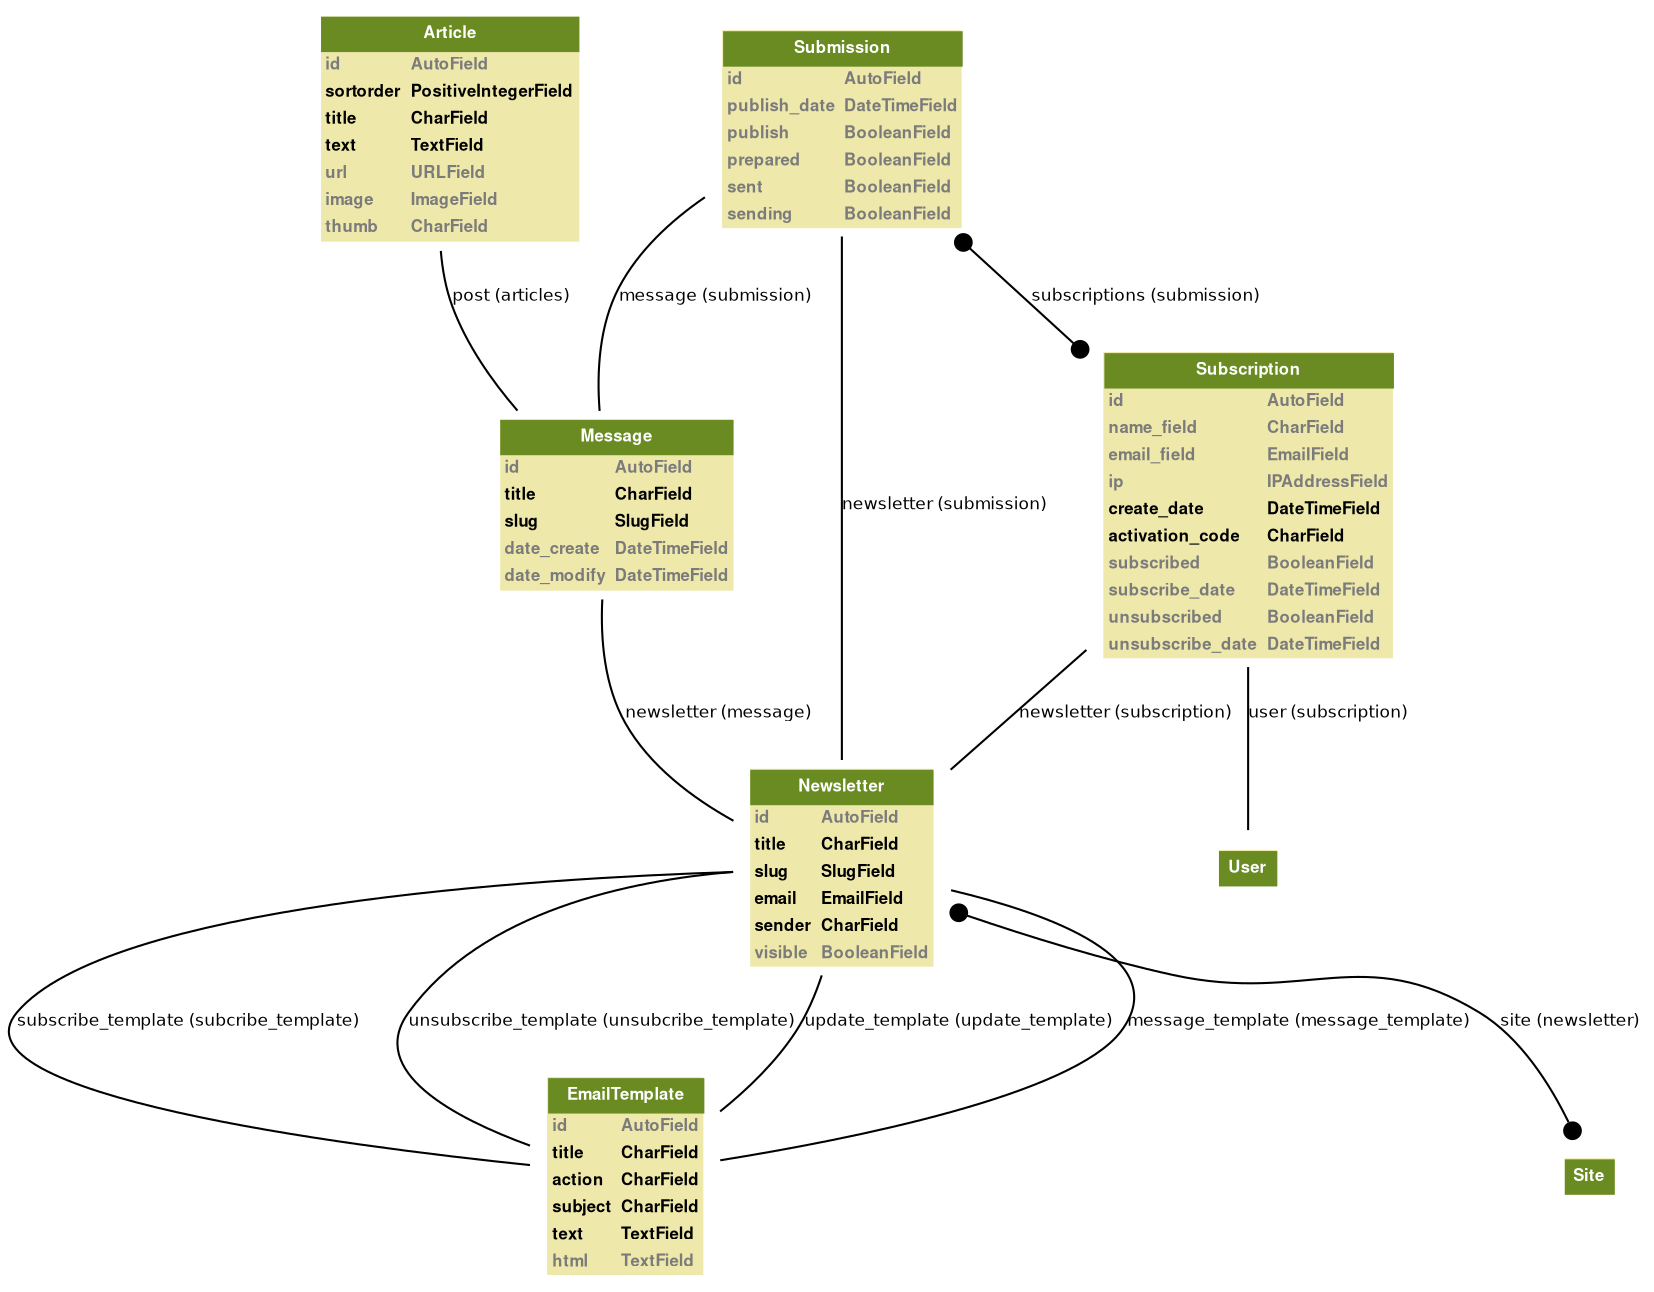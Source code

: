 
digraph name {
  fontname = "Helvetica"
  fontsize = 8

  node [
    fontname = "Helvetica"
    fontsize = 8
    shape = "plaintext"
  ]
  edge [
    fontname = "Helvetica"
    fontsize = 8
  ]




    newsletter_models_EmailTemplate [label=<
    <TABLE BGCOLOR="palegoldenrod" BORDER="0" CELLBORDER="0" CELLSPACING="0">
     <TR><TD COLSPAN="2" CELLPADDING="4" ALIGN="CENTER" BGCOLOR="olivedrab4"
     ><FONT FACE="Helvetica Bold" COLOR="white"
     >EmailTemplate</FONT></TD></TR>
    
        
        <TR><TD ALIGN="LEFT" BORDER="0"
        ><FONT COLOR="#7B7B7B" FACE="Helvetica Bold">id</FONT
        ></TD>
        <TD ALIGN="LEFT"
        ><FONT COLOR="#7B7B7B" FACE="Helvetica Bold">AutoField</FONT
        ></TD></TR>
        
        <TR><TD ALIGN="LEFT" BORDER="0"
        ><FONT FACE="Helvetica Bold">title</FONT
        ></TD>
        <TD ALIGN="LEFT"
        ><FONT FACE="Helvetica Bold">CharField</FONT
        ></TD></TR>
        
        <TR><TD ALIGN="LEFT" BORDER="0"
        ><FONT FACE="Helvetica Bold">action</FONT
        ></TD>
        <TD ALIGN="LEFT"
        ><FONT FACE="Helvetica Bold">CharField</FONT
        ></TD></TR>
        
        <TR><TD ALIGN="LEFT" BORDER="0"
        ><FONT FACE="Helvetica Bold">subject</FONT
        ></TD>
        <TD ALIGN="LEFT"
        ><FONT FACE="Helvetica Bold">CharField</FONT
        ></TD></TR>
        
        <TR><TD ALIGN="LEFT" BORDER="0"
        ><FONT FACE="Helvetica Bold">text</FONT
        ></TD>
        <TD ALIGN="LEFT"
        ><FONT FACE="Helvetica Bold">TextField</FONT
        ></TD></TR>
        
        <TR><TD ALIGN="LEFT" BORDER="0"
        ><FONT COLOR="#7B7B7B" FACE="Helvetica Bold">html</FONT
        ></TD>
        <TD ALIGN="LEFT"
        ><FONT COLOR="#7B7B7B" FACE="Helvetica Bold">TextField</FONT
        ></TD></TR>
        
    
    </TABLE>
    >]

    newsletter_models_Newsletter [label=<
    <TABLE BGCOLOR="palegoldenrod" BORDER="0" CELLBORDER="0" CELLSPACING="0">
     <TR><TD COLSPAN="2" CELLPADDING="4" ALIGN="CENTER" BGCOLOR="olivedrab4"
     ><FONT FACE="Helvetica Bold" COLOR="white"
     >Newsletter</FONT></TD></TR>
    
        
        <TR><TD ALIGN="LEFT" BORDER="0"
        ><FONT COLOR="#7B7B7B" FACE="Helvetica Bold">id</FONT
        ></TD>
        <TD ALIGN="LEFT"
        ><FONT COLOR="#7B7B7B" FACE="Helvetica Bold">AutoField</FONT
        ></TD></TR>
        
        <TR><TD ALIGN="LEFT" BORDER="0"
        ><FONT FACE="Helvetica Bold">title</FONT
        ></TD>
        <TD ALIGN="LEFT"
        ><FONT FACE="Helvetica Bold">CharField</FONT
        ></TD></TR>
        
        <TR><TD ALIGN="LEFT" BORDER="0"
        ><FONT FACE="Helvetica Bold">slug</FONT
        ></TD>
        <TD ALIGN="LEFT"
        ><FONT FACE="Helvetica Bold">SlugField</FONT
        ></TD></TR>
        
        <TR><TD ALIGN="LEFT" BORDER="0"
        ><FONT FACE="Helvetica Bold">email</FONT
        ></TD>
        <TD ALIGN="LEFT"
        ><FONT FACE="Helvetica Bold">EmailField</FONT
        ></TD></TR>
        
        <TR><TD ALIGN="LEFT" BORDER="0"
        ><FONT FACE="Helvetica Bold">sender</FONT
        ></TD>
        <TD ALIGN="LEFT"
        ><FONT FACE="Helvetica Bold">CharField</FONT
        ></TD></TR>
        
        <TR><TD ALIGN="LEFT" BORDER="0"
        ><FONT COLOR="#7B7B7B" FACE="Helvetica Bold">visible</FONT
        ></TD>
        <TD ALIGN="LEFT"
        ><FONT COLOR="#7B7B7B" FACE="Helvetica Bold">BooleanField</FONT
        ></TD></TR>
        
    
    </TABLE>
    >]

    newsletter_models_Subscription [label=<
    <TABLE BGCOLOR="palegoldenrod" BORDER="0" CELLBORDER="0" CELLSPACING="0">
     <TR><TD COLSPAN="2" CELLPADDING="4" ALIGN="CENTER" BGCOLOR="olivedrab4"
     ><FONT FACE="Helvetica Bold" COLOR="white"
     >Subscription</FONT></TD></TR>
    
        
        <TR><TD ALIGN="LEFT" BORDER="0"
        ><FONT COLOR="#7B7B7B" FACE="Helvetica Bold">id</FONT
        ></TD>
        <TD ALIGN="LEFT"
        ><FONT COLOR="#7B7B7B" FACE="Helvetica Bold">AutoField</FONT
        ></TD></TR>
        
        <TR><TD ALIGN="LEFT" BORDER="0"
        ><FONT COLOR="#7B7B7B" FACE="Helvetica Bold">name_field</FONT
        ></TD>
        <TD ALIGN="LEFT"
        ><FONT COLOR="#7B7B7B" FACE="Helvetica Bold">CharField</FONT
        ></TD></TR>
        
        <TR><TD ALIGN="LEFT" BORDER="0"
        ><FONT COLOR="#7B7B7B" FACE="Helvetica Bold">email_field</FONT
        ></TD>
        <TD ALIGN="LEFT"
        ><FONT COLOR="#7B7B7B" FACE="Helvetica Bold">EmailField</FONT
        ></TD></TR>
        
        <TR><TD ALIGN="LEFT" BORDER="0"
        ><FONT COLOR="#7B7B7B" FACE="Helvetica Bold">ip</FONT
        ></TD>
        <TD ALIGN="LEFT"
        ><FONT COLOR="#7B7B7B" FACE="Helvetica Bold">IPAddressField</FONT
        ></TD></TR>
        
        <TR><TD ALIGN="LEFT" BORDER="0"
        ><FONT FACE="Helvetica Bold">create_date</FONT
        ></TD>
        <TD ALIGN="LEFT"
        ><FONT FACE="Helvetica Bold">DateTimeField</FONT
        ></TD></TR>
        
        <TR><TD ALIGN="LEFT" BORDER="0"
        ><FONT FACE="Helvetica Bold">activation_code</FONT
        ></TD>
        <TD ALIGN="LEFT"
        ><FONT FACE="Helvetica Bold">CharField</FONT
        ></TD></TR>
        
        <TR><TD ALIGN="LEFT" BORDER="0"
        ><FONT COLOR="#7B7B7B" FACE="Helvetica Bold">subscribed</FONT
        ></TD>
        <TD ALIGN="LEFT"
        ><FONT COLOR="#7B7B7B" FACE="Helvetica Bold">BooleanField</FONT
        ></TD></TR>
        
        <TR><TD ALIGN="LEFT" BORDER="0"
        ><FONT COLOR="#7B7B7B" FACE="Helvetica Bold">subscribe_date</FONT
        ></TD>
        <TD ALIGN="LEFT"
        ><FONT COLOR="#7B7B7B" FACE="Helvetica Bold">DateTimeField</FONT
        ></TD></TR>
        
        <TR><TD ALIGN="LEFT" BORDER="0"
        ><FONT COLOR="#7B7B7B" FACE="Helvetica Bold">unsubscribed</FONT
        ></TD>
        <TD ALIGN="LEFT"
        ><FONT COLOR="#7B7B7B" FACE="Helvetica Bold">BooleanField</FONT
        ></TD></TR>
        
        <TR><TD ALIGN="LEFT" BORDER="0"
        ><FONT COLOR="#7B7B7B" FACE="Helvetica Bold">unsubscribe_date</FONT
        ></TD>
        <TD ALIGN="LEFT"
        ><FONT COLOR="#7B7B7B" FACE="Helvetica Bold">DateTimeField</FONT
        ></TD></TR>
        
    
    </TABLE>
    >]

    newsletter_models_Article [label=<
    <TABLE BGCOLOR="palegoldenrod" BORDER="0" CELLBORDER="0" CELLSPACING="0">
     <TR><TD COLSPAN="2" CELLPADDING="4" ALIGN="CENTER" BGCOLOR="olivedrab4"
     ><FONT FACE="Helvetica Bold" COLOR="white"
     >Article</FONT></TD></TR>
    
        
        <TR><TD ALIGN="LEFT" BORDER="0"
        ><FONT COLOR="#7B7B7B" FACE="Helvetica Bold">id</FONT
        ></TD>
        <TD ALIGN="LEFT"
        ><FONT COLOR="#7B7B7B" FACE="Helvetica Bold">AutoField</FONT
        ></TD></TR>
        
        <TR><TD ALIGN="LEFT" BORDER="0"
        ><FONT FACE="Helvetica Bold">sortorder</FONT
        ></TD>
        <TD ALIGN="LEFT"
        ><FONT FACE="Helvetica Bold">PositiveIntegerField</FONT
        ></TD></TR>
        
        <TR><TD ALIGN="LEFT" BORDER="0"
        ><FONT FACE="Helvetica Bold">title</FONT
        ></TD>
        <TD ALIGN="LEFT"
        ><FONT FACE="Helvetica Bold">CharField</FONT
        ></TD></TR>
        
        <TR><TD ALIGN="LEFT" BORDER="0"
        ><FONT FACE="Helvetica Bold">text</FONT
        ></TD>
        <TD ALIGN="LEFT"
        ><FONT FACE="Helvetica Bold">TextField</FONT
        ></TD></TR>
        
        <TR><TD ALIGN="LEFT" BORDER="0"
        ><FONT COLOR="#7B7B7B" FACE="Helvetica Bold">url</FONT
        ></TD>
        <TD ALIGN="LEFT"
        ><FONT COLOR="#7B7B7B" FACE="Helvetica Bold">URLField</FONT
        ></TD></TR>
        
        <TR><TD ALIGN="LEFT" BORDER="0"
        ><FONT COLOR="#7B7B7B" FACE="Helvetica Bold">image</FONT
        ></TD>
        <TD ALIGN="LEFT"
        ><FONT COLOR="#7B7B7B" FACE="Helvetica Bold">ImageField</FONT
        ></TD></TR>
        
        <TR><TD ALIGN="LEFT" BORDER="0"
        ><FONT COLOR="#7B7B7B" FACE="Helvetica Bold">thumb</FONT
        ></TD>
        <TD ALIGN="LEFT"
        ><FONT COLOR="#7B7B7B" FACE="Helvetica Bold">CharField</FONT
        ></TD></TR>
        
    
    </TABLE>
    >]

    newsletter_models_Message [label=<
    <TABLE BGCOLOR="palegoldenrod" BORDER="0" CELLBORDER="0" CELLSPACING="0">
     <TR><TD COLSPAN="2" CELLPADDING="4" ALIGN="CENTER" BGCOLOR="olivedrab4"
     ><FONT FACE="Helvetica Bold" COLOR="white"
     >Message</FONT></TD></TR>
    
        
        <TR><TD ALIGN="LEFT" BORDER="0"
        ><FONT COLOR="#7B7B7B" FACE="Helvetica Bold">id</FONT
        ></TD>
        <TD ALIGN="LEFT"
        ><FONT COLOR="#7B7B7B" FACE="Helvetica Bold">AutoField</FONT
        ></TD></TR>
        
        <TR><TD ALIGN="LEFT" BORDER="0"
        ><FONT FACE="Helvetica Bold">title</FONT
        ></TD>
        <TD ALIGN="LEFT"
        ><FONT FACE="Helvetica Bold">CharField</FONT
        ></TD></TR>
        
        <TR><TD ALIGN="LEFT" BORDER="0"
        ><FONT FACE="Helvetica Bold">slug</FONT
        ></TD>
        <TD ALIGN="LEFT"
        ><FONT FACE="Helvetica Bold">SlugField</FONT
        ></TD></TR>
        
        <TR><TD ALIGN="LEFT" BORDER="0"
        ><FONT COLOR="#7B7B7B" FACE="Helvetica Bold">date_create</FONT
        ></TD>
        <TD ALIGN="LEFT"
        ><FONT COLOR="#7B7B7B" FACE="Helvetica Bold">DateTimeField</FONT
        ></TD></TR>
        
        <TR><TD ALIGN="LEFT" BORDER="0"
        ><FONT COLOR="#7B7B7B" FACE="Helvetica Bold">date_modify</FONT
        ></TD>
        <TD ALIGN="LEFT"
        ><FONT COLOR="#7B7B7B" FACE="Helvetica Bold">DateTimeField</FONT
        ></TD></TR>
        
    
    </TABLE>
    >]

    newsletter_models_Submission [label=<
    <TABLE BGCOLOR="palegoldenrod" BORDER="0" CELLBORDER="0" CELLSPACING="0">
     <TR><TD COLSPAN="2" CELLPADDING="4" ALIGN="CENTER" BGCOLOR="olivedrab4"
     ><FONT FACE="Helvetica Bold" COLOR="white"
     >Submission</FONT></TD></TR>
    
        
        <TR><TD ALIGN="LEFT" BORDER="0"
        ><FONT COLOR="#7B7B7B" FACE="Helvetica Bold">id</FONT
        ></TD>
        <TD ALIGN="LEFT"
        ><FONT COLOR="#7B7B7B" FACE="Helvetica Bold">AutoField</FONT
        ></TD></TR>
        
        <TR><TD ALIGN="LEFT" BORDER="0"
        ><FONT COLOR="#7B7B7B" FACE="Helvetica Bold">publish_date</FONT
        ></TD>
        <TD ALIGN="LEFT"
        ><FONT COLOR="#7B7B7B" FACE="Helvetica Bold">DateTimeField</FONT
        ></TD></TR>
        
        <TR><TD ALIGN="LEFT" BORDER="0"
        ><FONT COLOR="#7B7B7B" FACE="Helvetica Bold">publish</FONT
        ></TD>
        <TD ALIGN="LEFT"
        ><FONT COLOR="#7B7B7B" FACE="Helvetica Bold">BooleanField</FONT
        ></TD></TR>
        
        <TR><TD ALIGN="LEFT" BORDER="0"
        ><FONT COLOR="#7B7B7B" FACE="Helvetica Bold">prepared</FONT
        ></TD>
        <TD ALIGN="LEFT"
        ><FONT COLOR="#7B7B7B" FACE="Helvetica Bold">BooleanField</FONT
        ></TD></TR>
        
        <TR><TD ALIGN="LEFT" BORDER="0"
        ><FONT COLOR="#7B7B7B" FACE="Helvetica Bold">sent</FONT
        ></TD>
        <TD ALIGN="LEFT"
        ><FONT COLOR="#7B7B7B" FACE="Helvetica Bold">BooleanField</FONT
        ></TD></TR>
        
        <TR><TD ALIGN="LEFT" BORDER="0"
        ><FONT COLOR="#7B7B7B" FACE="Helvetica Bold">sending</FONT
        ></TD>
        <TD ALIGN="LEFT"
        ><FONT COLOR="#7B7B7B" FACE="Helvetica Bold">BooleanField</FONT
        ></TD></TR>
        
    
    </TABLE>
    >]



  

  
  
  newsletter_models_Newsletter -> newsletter_models_EmailTemplate
  [label="subscribe_template (subcribe_template)"] [arrowhead=none, arrowtail=dot];
  
  
  newsletter_models_Newsletter -> newsletter_models_EmailTemplate
  [label="unsubscribe_template (unsubcribe_template)"] [arrowhead=none, arrowtail=dot];
  
  
  newsletter_models_Newsletter -> newsletter_models_EmailTemplate
  [label="update_template (update_template)"] [arrowhead=none, arrowtail=dot];
  
  
  newsletter_models_Newsletter -> newsletter_models_EmailTemplate
  [label="message_template (message_template)"] [arrowhead=none, arrowtail=dot];
  
  
  django_contrib_sites_models_Site [label=<
      <TABLE BGCOLOR="palegoldenrod" BORDER="0" CELLBORDER="0" CELLSPACING="0">
      <TR><TD COLSPAN="2" CELLPADDING="4" ALIGN="CENTER" BGCOLOR="olivedrab4"
      ><FONT FACE="Helvetica Bold" COLOR="white"
      >Site</FONT></TD></TR>
      </TABLE>
      >]
  
  newsletter_models_Newsletter -> django_contrib_sites_models_Site
  [label="site (newsletter)"] [arrowhead=dot arrowtail=dot, dir=both];
  

  
  
  django_contrib_auth_models_User [label=<
      <TABLE BGCOLOR="palegoldenrod" BORDER="0" CELLBORDER="0" CELLSPACING="0">
      <TR><TD COLSPAN="2" CELLPADDING="4" ALIGN="CENTER" BGCOLOR="olivedrab4"
      ><FONT FACE="Helvetica Bold" COLOR="white"
      >User</FONT></TD></TR>
      </TABLE>
      >]
  
  newsletter_models_Subscription -> django_contrib_auth_models_User
  [label="user (subscription)"] [arrowhead=none, arrowtail=dot];
  
  
  newsletter_models_Subscription -> newsletter_models_Newsletter
  [label="newsletter (subscription)"] [arrowhead=none, arrowtail=dot];
  

  
  
  newsletter_models_Article -> newsletter_models_Message
  [label="post (articles)"] [arrowhead=none, arrowtail=dot];
  

  
  
  newsletter_models_Message -> newsletter_models_Newsletter
  [label="newsletter (message)"] [arrowhead=none, arrowtail=dot];
  

  
  
  newsletter_models_Submission -> newsletter_models_Newsletter
  [label="newsletter (submission)"] [arrowhead=none, arrowtail=dot];
  
  
  newsletter_models_Submission -> newsletter_models_Message
  [label="message (submission)"] [arrowhead=none, arrowtail=dot];
  
  
  newsletter_models_Submission -> newsletter_models_Subscription
  [label="subscriptions (submission)"] [arrowhead=dot arrowtail=dot, dir=both];
  

}
